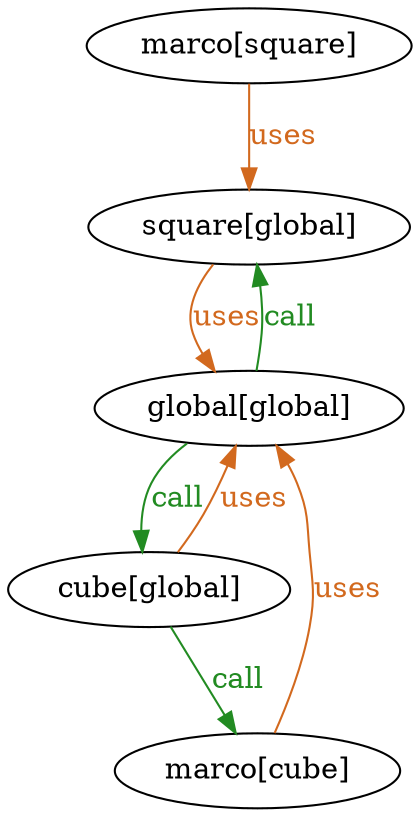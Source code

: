 digraph callgraph {
	140245727773328 [label="square[global]"]
	140245727773328 -> 140245753292560 [label=uses color=chocolate fontcolor=chocolate]
	140245753292560 [label="global[global]"]
	140245753292560 -> 140245727773328 [label=call color=forestgreen fontcolor=forestgreen]
	140245753292560 -> 140245727776016 [label=call color=forestgreen fontcolor=forestgreen]
	140245727776208 [label="marco[cube]"]
	140245727776208 -> 140245753292560 [label=uses color=chocolate fontcolor=chocolate]
	140245727773776 [label="marco[square]"]
	140245727773776 -> 140245727773328 [label=uses color=chocolate fontcolor=chocolate]
	140245727776016 [label="cube[global]"]
	140245727776016 -> 140245727776208 [label=call color=forestgreen fontcolor=forestgreen]
	140245727776016 -> 140245753292560 [label=uses color=chocolate fontcolor=chocolate]
}
